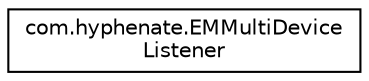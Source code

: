 digraph "类继承关系图"
{
  edge [fontname="Helvetica",fontsize="10",labelfontname="Helvetica",labelfontsize="10"];
  node [fontname="Helvetica",fontsize="10",shape=record];
  rankdir="LR";
  Node1 [label="com.hyphenate.EMMultiDevice\lListener",height=0.2,width=0.4,color="black", fillcolor="white", style="filled",URL="$interfacecom_1_1hyphenate_1_1EMMultiDeviceListener.html"];
}
